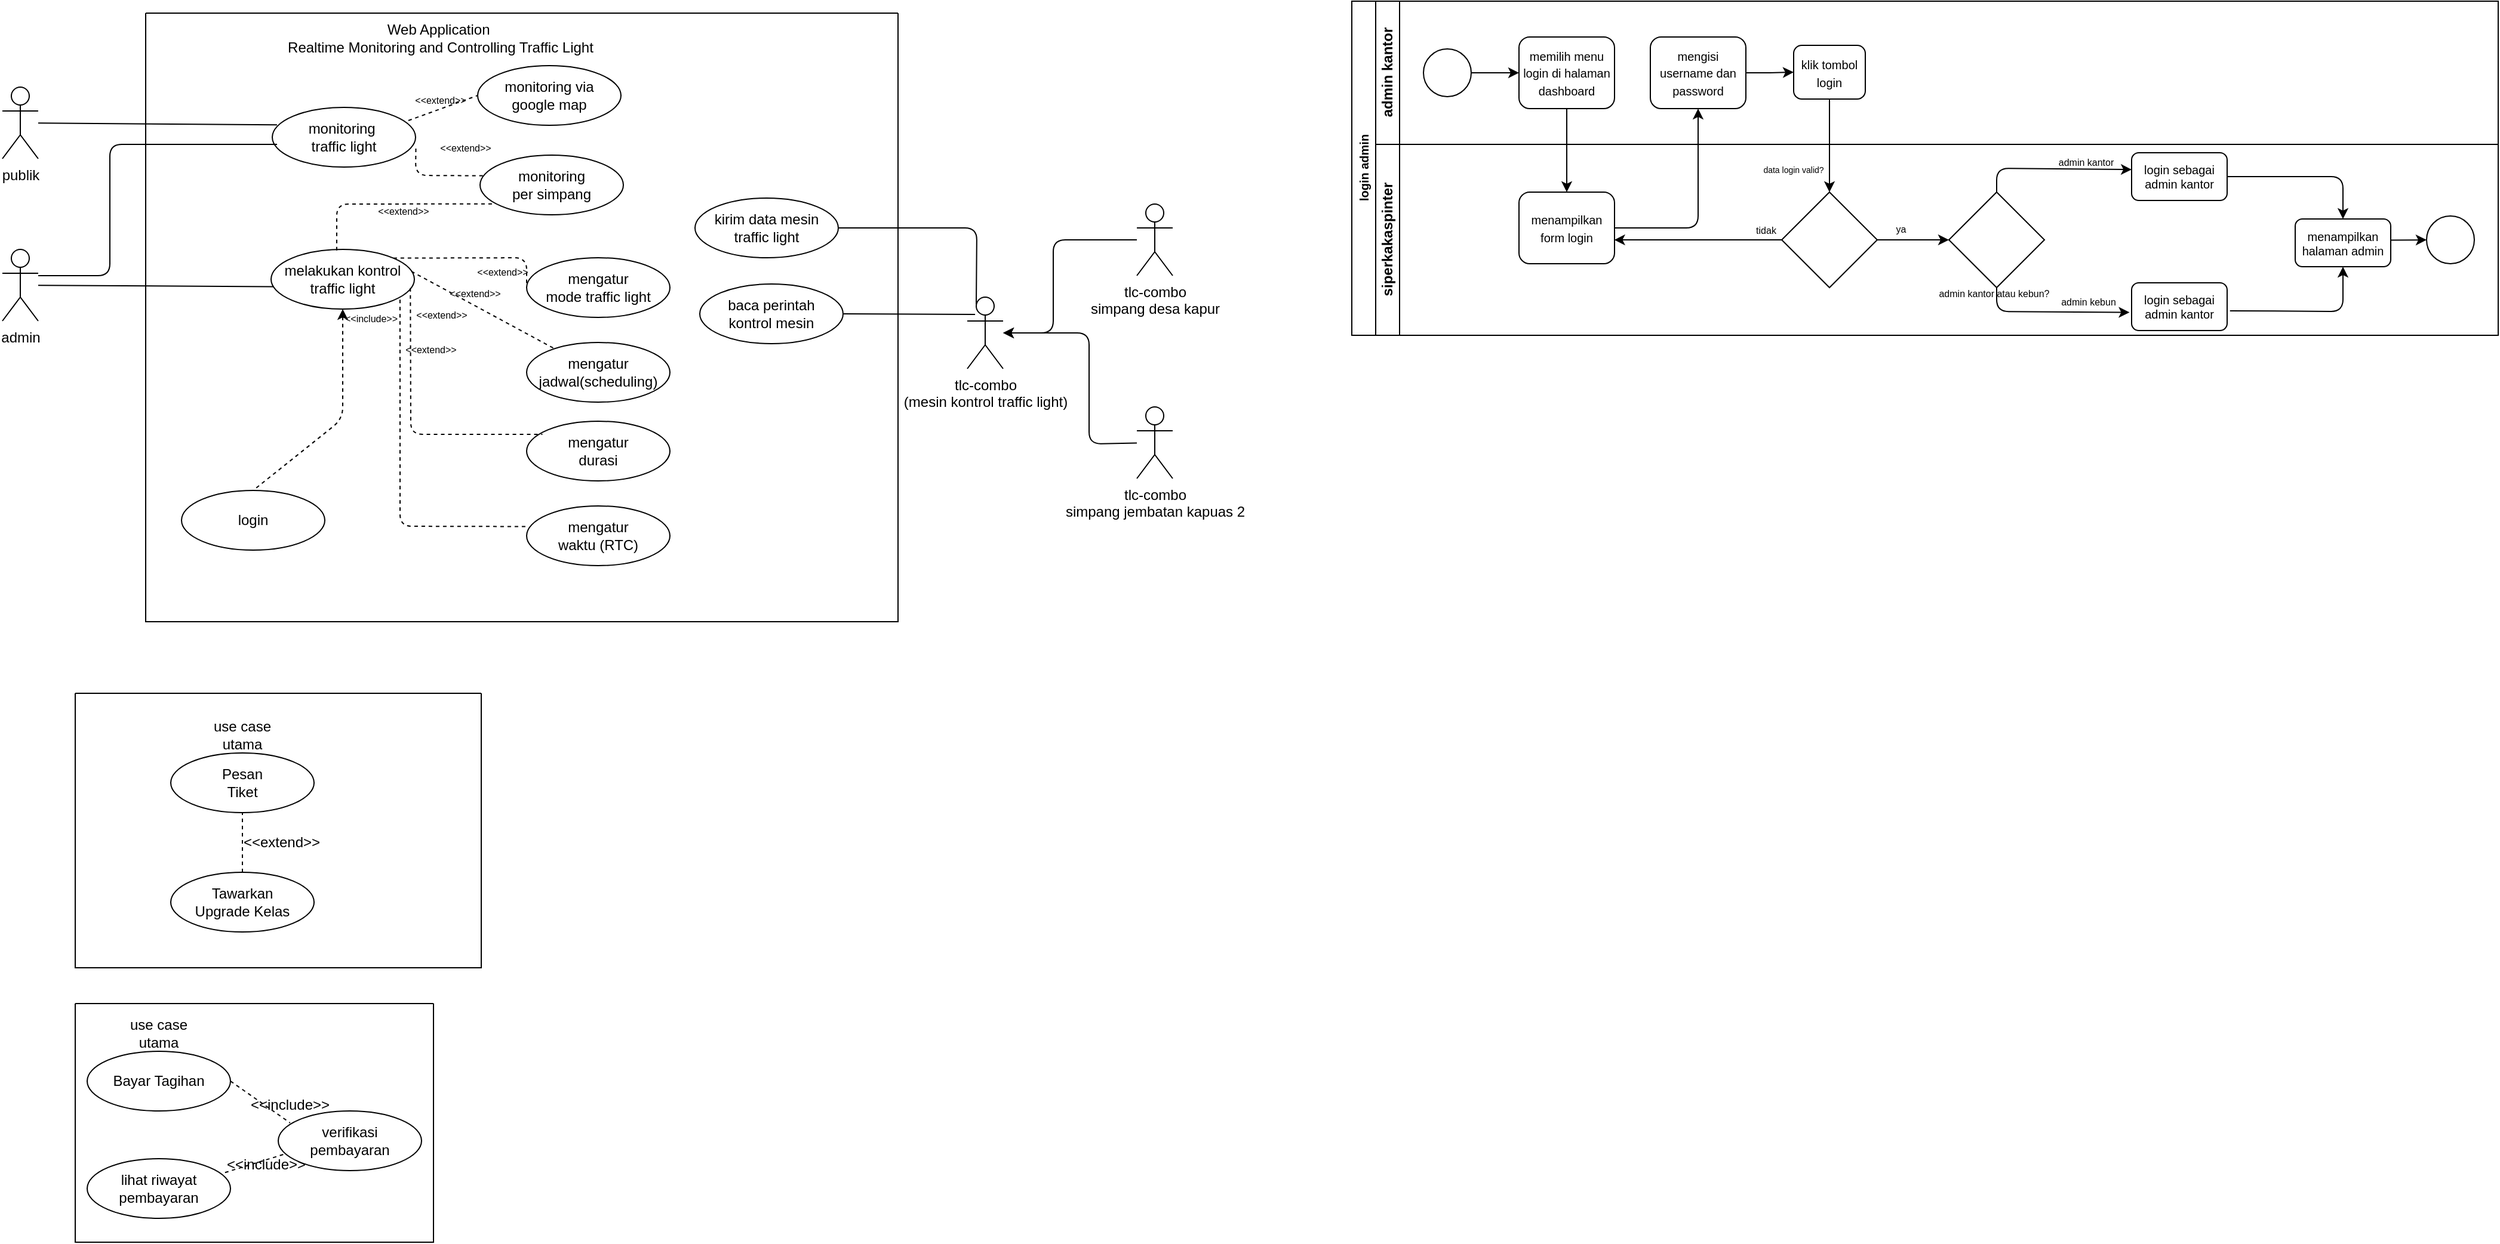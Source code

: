 <mxfile version="24.7.8">
  <diagram name="Page-1" id="fMkuBY3DzN7pvkopR0qA">
    <mxGraphModel dx="353" dy="716" grid="1" gridSize="10" guides="1" tooltips="1" connect="1" arrows="1" fold="1" page="1" pageScale="1" pageWidth="850" pageHeight="1100" math="0" shadow="0">
      <root>
        <mxCell id="0" />
        <mxCell id="1" parent="0" />
        <mxCell id="bJwC49n2kLytIpeOi1GN-2" value="" style="swimlane;startSize=0;" vertex="1" parent="1">
          <mxGeometry x="230" y="100" width="630" height="510" as="geometry">
            <mxRectangle x="180" y="160" width="50" height="40" as="alternateBounds" />
          </mxGeometry>
        </mxCell>
        <mxCell id="bJwC49n2kLytIpeOi1GN-4" value="monitoring&amp;nbsp;&lt;div&gt;traffic light&lt;/div&gt;" style="ellipse;whiteSpace=wrap;html=1;" vertex="1" parent="bJwC49n2kLytIpeOi1GN-2">
          <mxGeometry x="106" y="79" width="120" height="50" as="geometry" />
        </mxCell>
        <mxCell id="bJwC49n2kLytIpeOi1GN-7" value="login" style="ellipse;whiteSpace=wrap;html=1;" vertex="1" parent="bJwC49n2kLytIpeOi1GN-2">
          <mxGeometry x="30" y="400" width="120" height="50" as="geometry" />
        </mxCell>
        <mxCell id="bJwC49n2kLytIpeOi1GN-9" value="melakukan kontrol&lt;div&gt;traffic light&lt;/div&gt;" style="ellipse;whiteSpace=wrap;html=1;" vertex="1" parent="bJwC49n2kLytIpeOi1GN-2">
          <mxGeometry x="105" y="198" width="120" height="50" as="geometry" />
        </mxCell>
        <mxCell id="bJwC49n2kLytIpeOi1GN-10" value="" style="endArrow=none;dashed=1;html=1;rounded=1;exitX=0.5;exitY=1;exitDx=0;exitDy=0;entryX=0.5;entryY=0;entryDx=0;entryDy=0;startArrow=classic;startFill=1;curved=0;" edge="1" parent="bJwC49n2kLytIpeOi1GN-2" source="bJwC49n2kLytIpeOi1GN-9" target="bJwC49n2kLytIpeOi1GN-7">
          <mxGeometry width="50" height="50" relative="1" as="geometry">
            <mxPoint x="169.36" y="303.75" as="sourcePoint" />
            <mxPoint x="169.64" y="207.35" as="targetPoint" />
            <Array as="points">
              <mxPoint x="165" y="340" />
            </Array>
          </mxGeometry>
        </mxCell>
        <mxCell id="bJwC49n2kLytIpeOi1GN-11" value="&amp;lt;&amp;lt;include&amp;gt;&amp;gt;" style="text;html=1;align=center;verticalAlign=middle;whiteSpace=wrap;rounded=0;fontSize=8;" vertex="1" parent="bJwC49n2kLytIpeOi1GN-2">
          <mxGeometry x="159" y="251" width="60" height="10" as="geometry" />
        </mxCell>
        <mxCell id="bJwC49n2kLytIpeOi1GN-45" value="mengatur&lt;div&gt;mode traffic light&lt;/div&gt;" style="ellipse;whiteSpace=wrap;html=1;" vertex="1" parent="bJwC49n2kLytIpeOi1GN-2">
          <mxGeometry x="319" y="205" width="120" height="50" as="geometry" />
        </mxCell>
        <mxCell id="bJwC49n2kLytIpeOi1GN-46" value="mengatur&lt;div&gt;jadwal(scheduling)&lt;/div&gt;" style="ellipse;whiteSpace=wrap;html=1;" vertex="1" parent="bJwC49n2kLytIpeOi1GN-2">
          <mxGeometry x="319" y="276" width="120" height="50" as="geometry" />
        </mxCell>
        <mxCell id="bJwC49n2kLytIpeOi1GN-47" value="mengatur&lt;div&gt;durasi&lt;/div&gt;" style="ellipse;whiteSpace=wrap;html=1;" vertex="1" parent="bJwC49n2kLytIpeOi1GN-2">
          <mxGeometry x="319" y="342" width="120" height="50" as="geometry" />
        </mxCell>
        <mxCell id="bJwC49n2kLytIpeOi1GN-48" value="mengatur&lt;div&gt;waktu (RTC)&lt;/div&gt;" style="ellipse;whiteSpace=wrap;html=1;" vertex="1" parent="bJwC49n2kLytIpeOi1GN-2">
          <mxGeometry x="319" y="413" width="120" height="50" as="geometry" />
        </mxCell>
        <mxCell id="bJwC49n2kLytIpeOi1GN-49" value="" style="endArrow=none;dashed=1;html=1;rounded=1;entryX=0;entryY=0.5;entryDx=0;entryDy=0;exitX=1;exitY=0;exitDx=0;exitDy=0;curved=0;" edge="1" parent="bJwC49n2kLytIpeOi1GN-2" source="bJwC49n2kLytIpeOi1GN-9" target="bJwC49n2kLytIpeOi1GN-45">
          <mxGeometry width="50" height="50" relative="1" as="geometry">
            <mxPoint x="209" y="354" as="sourcePoint" />
            <mxPoint x="259" y="304" as="targetPoint" />
            <Array as="points">
              <mxPoint x="319" y="205" />
            </Array>
          </mxGeometry>
        </mxCell>
        <mxCell id="bJwC49n2kLytIpeOi1GN-50" value="&amp;lt;&amp;lt;extend&amp;gt;&amp;gt;" style="text;html=1;align=center;verticalAlign=middle;whiteSpace=wrap;rounded=0;fontSize=8;" vertex="1" parent="bJwC49n2kLytIpeOi1GN-2">
          <mxGeometry x="269" y="212" width="60" height="10" as="geometry" />
        </mxCell>
        <mxCell id="bJwC49n2kLytIpeOi1GN-51" value="" style="endArrow=none;dashed=1;html=1;rounded=1;exitX=0.458;exitY=0.018;exitDx=0;exitDy=0;exitPerimeter=0;entryX=0.099;entryY=0.817;entryDx=0;entryDy=0;entryPerimeter=0;curved=0;" edge="1" parent="bJwC49n2kLytIpeOi1GN-2" source="bJwC49n2kLytIpeOi1GN-9" target="bJwC49n2kLytIpeOi1GN-96">
          <mxGeometry width="50" height="50" relative="1" as="geometry">
            <mxPoint x="217" y="186" as="sourcePoint" />
            <mxPoint x="329" y="129" as="targetPoint" />
            <Array as="points">
              <mxPoint x="160" y="160" />
            </Array>
          </mxGeometry>
        </mxCell>
        <mxCell id="bJwC49n2kLytIpeOi1GN-52" value="&amp;lt;&amp;lt;extend&amp;gt;&amp;gt;" style="text;html=1;align=center;verticalAlign=middle;whiteSpace=wrap;rounded=0;fontSize=8;" vertex="1" parent="bJwC49n2kLytIpeOi1GN-2">
          <mxGeometry x="186" y="161" width="60" height="10" as="geometry" />
        </mxCell>
        <mxCell id="bJwC49n2kLytIpeOi1GN-53" value="" style="endArrow=none;dashed=1;html=1;rounded=0;exitX=0.979;exitY=0.368;exitDx=0;exitDy=0;exitPerimeter=0;" edge="1" parent="bJwC49n2kLytIpeOi1GN-2" source="bJwC49n2kLytIpeOi1GN-9" target="bJwC49n2kLytIpeOi1GN-46">
          <mxGeometry width="50" height="50" relative="1" as="geometry">
            <mxPoint x="217" y="186" as="sourcePoint" />
            <mxPoint x="329" y="129" as="targetPoint" />
          </mxGeometry>
        </mxCell>
        <mxCell id="bJwC49n2kLytIpeOi1GN-54" value="" style="endArrow=none;dashed=1;html=1;rounded=1;exitX=0.972;exitY=0.648;exitDx=0;exitDy=0;exitPerimeter=0;entryX=0.11;entryY=0.219;entryDx=0;entryDy=0;entryPerimeter=0;curved=0;" edge="1" parent="bJwC49n2kLytIpeOi1GN-2" source="bJwC49n2kLytIpeOi1GN-9" target="bJwC49n2kLytIpeOi1GN-47">
          <mxGeometry width="50" height="50" relative="1" as="geometry">
            <mxPoint x="232" y="197" as="sourcePoint" />
            <mxPoint x="331" y="208" as="targetPoint" />
            <Array as="points">
              <mxPoint x="222" y="353" />
            </Array>
          </mxGeometry>
        </mxCell>
        <mxCell id="bJwC49n2kLytIpeOi1GN-55" value="" style="endArrow=none;dashed=1;html=1;rounded=1;exitX=0.908;exitY=0.842;exitDx=0;exitDy=0;exitPerimeter=0;entryX=0.017;entryY=0.345;entryDx=0;entryDy=0;entryPerimeter=0;curved=0;" edge="1" parent="bJwC49n2kLytIpeOi1GN-2">
          <mxGeometry width="50" height="50" relative="1" as="geometry">
            <mxPoint x="212.96" y="240.1" as="sourcePoint" />
            <mxPoint x="320.04" y="430.25" as="targetPoint" />
            <Array as="points">
              <mxPoint x="213" y="430" />
            </Array>
          </mxGeometry>
        </mxCell>
        <mxCell id="bJwC49n2kLytIpeOi1GN-56" value="&amp;lt;&amp;lt;extend&amp;gt;&amp;gt;" style="text;html=1;align=center;verticalAlign=middle;whiteSpace=wrap;rounded=0;fontSize=8;" vertex="1" parent="bJwC49n2kLytIpeOi1GN-2">
          <mxGeometry x="246" y="230" width="60" height="10" as="geometry" />
        </mxCell>
        <mxCell id="bJwC49n2kLytIpeOi1GN-57" value="&amp;lt;&amp;lt;extend&amp;gt;&amp;gt;" style="text;html=1;align=center;verticalAlign=middle;whiteSpace=wrap;rounded=0;fontSize=8;" vertex="1" parent="bJwC49n2kLytIpeOi1GN-2">
          <mxGeometry x="218" y="248" width="60" height="10" as="geometry" />
        </mxCell>
        <mxCell id="bJwC49n2kLytIpeOi1GN-58" value="&amp;lt;&amp;lt;extend&amp;gt;&amp;gt;" style="text;html=1;align=center;verticalAlign=middle;whiteSpace=wrap;rounded=0;fontSize=8;" vertex="1" parent="bJwC49n2kLytIpeOi1GN-2">
          <mxGeometry x="209" y="277" width="60" height="10" as="geometry" />
        </mxCell>
        <mxCell id="bJwC49n2kLytIpeOi1GN-94" value="Web Application&amp;nbsp;&lt;div&gt;Realtime Monitoring and Controlling Traffic Light&lt;/div&gt;" style="text;html=1;align=center;verticalAlign=middle;whiteSpace=wrap;rounded=0;" vertex="1" parent="bJwC49n2kLytIpeOi1GN-2">
          <mxGeometry x="101" y="6" width="292" height="30" as="geometry" />
        </mxCell>
        <mxCell id="bJwC49n2kLytIpeOi1GN-95" value="monitoring via&lt;div&gt;google map&lt;/div&gt;" style="ellipse;whiteSpace=wrap;html=1;" vertex="1" parent="bJwC49n2kLytIpeOi1GN-2">
          <mxGeometry x="278" y="44" width="120" height="50" as="geometry" />
        </mxCell>
        <mxCell id="bJwC49n2kLytIpeOi1GN-96" value="monitoring&lt;div&gt;per simpang&lt;/div&gt;" style="ellipse;whiteSpace=wrap;html=1;" vertex="1" parent="bJwC49n2kLytIpeOi1GN-2">
          <mxGeometry x="280" y="119" width="120" height="50" as="geometry" />
        </mxCell>
        <mxCell id="bJwC49n2kLytIpeOi1GN-101" value="" style="endArrow=none;dashed=1;html=1;rounded=0;entryX=0;entryY=0.5;entryDx=0;entryDy=0;exitX=0.95;exitY=0.22;exitDx=0;exitDy=0;exitPerimeter=0;" edge="1" parent="bJwC49n2kLytIpeOi1GN-2" source="bJwC49n2kLytIpeOi1GN-4" target="bJwC49n2kLytIpeOi1GN-95">
          <mxGeometry width="50" height="50" relative="1" as="geometry">
            <mxPoint x="210" y="100" as="sourcePoint" />
            <mxPoint x="260" y="50" as="targetPoint" />
          </mxGeometry>
        </mxCell>
        <mxCell id="bJwC49n2kLytIpeOi1GN-102" value="" style="endArrow=none;dashed=1;html=1;rounded=1;exitX=1.002;exitY=0.689;exitDx=0;exitDy=0;exitPerimeter=0;entryX=0.025;entryY=0.346;entryDx=0;entryDy=0;entryPerimeter=0;curved=0;" edge="1" parent="bJwC49n2kLytIpeOi1GN-2" source="bJwC49n2kLytIpeOi1GN-4" target="bJwC49n2kLytIpeOi1GN-96">
          <mxGeometry width="50" height="50" relative="1" as="geometry">
            <mxPoint x="170" y="209" as="sourcePoint" />
            <mxPoint x="290" y="159" as="targetPoint" />
            <Array as="points">
              <mxPoint x="226" y="136" />
            </Array>
          </mxGeometry>
        </mxCell>
        <mxCell id="bJwC49n2kLytIpeOi1GN-103" value="&amp;lt;&amp;lt;extend&amp;gt;&amp;gt;" style="text;html=1;align=center;verticalAlign=middle;whiteSpace=wrap;rounded=0;fontSize=8;" vertex="1" parent="bJwC49n2kLytIpeOi1GN-2">
          <mxGeometry x="217" y="68" width="60" height="10" as="geometry" />
        </mxCell>
        <mxCell id="bJwC49n2kLytIpeOi1GN-104" value="&amp;lt;&amp;lt;extend&amp;gt;&amp;gt;" style="text;html=1;align=center;verticalAlign=middle;whiteSpace=wrap;rounded=0;fontSize=8;" vertex="1" parent="bJwC49n2kLytIpeOi1GN-2">
          <mxGeometry x="238" y="108" width="60" height="10" as="geometry" />
        </mxCell>
        <mxCell id="bJwC49n2kLytIpeOi1GN-105" value="kirim data mesin&lt;div&gt;traffic light&lt;/div&gt;" style="ellipse;whiteSpace=wrap;html=1;" vertex="1" parent="bJwC49n2kLytIpeOi1GN-2">
          <mxGeometry x="460" y="155" width="120" height="50" as="geometry" />
        </mxCell>
        <mxCell id="bJwC49n2kLytIpeOi1GN-106" value="baca perintah&lt;div&gt;kontrol mesin&lt;/div&gt;" style="ellipse;whiteSpace=wrap;html=1;" vertex="1" parent="bJwC49n2kLytIpeOi1GN-2">
          <mxGeometry x="464" y="227" width="120" height="50" as="geometry" />
        </mxCell>
        <mxCell id="bJwC49n2kLytIpeOi1GN-3" value="admin" style="shape=umlActor;verticalLabelPosition=bottom;verticalAlign=top;html=1;outlineConnect=0;" vertex="1" parent="1">
          <mxGeometry x="110" y="298" width="30" height="60" as="geometry" />
        </mxCell>
        <mxCell id="bJwC49n2kLytIpeOi1GN-6" value="" style="endArrow=none;html=1;rounded=1;curved=0;" edge="1" parent="1">
          <mxGeometry width="50" height="50" relative="1" as="geometry">
            <mxPoint x="140" y="320" as="sourcePoint" />
            <mxPoint x="340" y="210" as="targetPoint" />
            <Array as="points">
              <mxPoint x="200" y="320" />
              <mxPoint x="200" y="210" />
            </Array>
          </mxGeometry>
        </mxCell>
        <mxCell id="bJwC49n2kLytIpeOi1GN-8" value="" style="endArrow=none;html=1;rounded=0;entryX=0.015;entryY=0.625;entryDx=0;entryDy=0;entryPerimeter=0;" edge="1" parent="1" source="bJwC49n2kLytIpeOi1GN-3" target="bJwC49n2kLytIpeOi1GN-9">
          <mxGeometry width="50" height="50" relative="1" as="geometry">
            <mxPoint x="240" y="310" as="sourcePoint" />
            <mxPoint x="290" y="260" as="targetPoint" />
          </mxGeometry>
        </mxCell>
        <mxCell id="bJwC49n2kLytIpeOi1GN-34" value="" style="swimlane;startSize=0;" vertex="1" parent="1">
          <mxGeometry x="171" y="930" width="300" height="200" as="geometry" />
        </mxCell>
        <mxCell id="bJwC49n2kLytIpeOi1GN-20" value="verifikasi&lt;div&gt;pembayaran&lt;/div&gt;" style="ellipse;whiteSpace=wrap;html=1;" vertex="1" parent="bJwC49n2kLytIpeOi1GN-34">
          <mxGeometry x="170" y="90" width="120" height="50" as="geometry" />
        </mxCell>
        <mxCell id="bJwC49n2kLytIpeOi1GN-21" value="lihat riwayat&lt;div&gt;pembayaran&lt;/div&gt;" style="ellipse;whiteSpace=wrap;html=1;" vertex="1" parent="bJwC49n2kLytIpeOi1GN-34">
          <mxGeometry x="10" y="130" width="120" height="50" as="geometry" />
        </mxCell>
        <mxCell id="bJwC49n2kLytIpeOi1GN-27" value="" style="endArrow=none;dashed=1;html=1;rounded=0;exitX=0.962;exitY=0.232;exitDx=0;exitDy=0;entryX=0.038;entryY=0.728;entryDx=0;entryDy=0;entryPerimeter=0;exitPerimeter=0;" edge="1" parent="bJwC49n2kLytIpeOi1GN-34" source="bJwC49n2kLytIpeOi1GN-21" target="bJwC49n2kLytIpeOi1GN-20">
          <mxGeometry width="50" height="50" relative="1" as="geometry">
            <mxPoint x="-180" y="-75" as="sourcePoint" />
            <mxPoint x="-120" y="-55" as="targetPoint" />
          </mxGeometry>
        </mxCell>
        <mxCell id="bJwC49n2kLytIpeOi1GN-19" value="Bayar Tagihan" style="ellipse;whiteSpace=wrap;html=1;" vertex="1" parent="bJwC49n2kLytIpeOi1GN-34">
          <mxGeometry x="10" y="40" width="120" height="50" as="geometry" />
        </mxCell>
        <mxCell id="bJwC49n2kLytIpeOi1GN-25" value="" style="endArrow=none;dashed=1;html=1;rounded=0;exitX=1;exitY=0.5;exitDx=0;exitDy=0;entryX=0.083;entryY=0.2;entryDx=0;entryDy=0;entryPerimeter=0;" edge="1" parent="bJwC49n2kLytIpeOi1GN-34" source="bJwC49n2kLytIpeOi1GN-19" target="bJwC49n2kLytIpeOi1GN-20">
          <mxGeometry width="50" height="50" relative="1" as="geometry">
            <mxPoint x="-130" y="-70" as="sourcePoint" />
            <mxPoint x="-80" y="-75" as="targetPoint" />
          </mxGeometry>
        </mxCell>
        <mxCell id="bJwC49n2kLytIpeOi1GN-26" value="&amp;lt;&amp;lt;include&amp;gt;&amp;gt;" style="text;html=1;align=center;verticalAlign=middle;whiteSpace=wrap;rounded=0;" vertex="1" parent="bJwC49n2kLytIpeOi1GN-34">
          <mxGeometry x="150" y="70" width="60" height="30" as="geometry" />
        </mxCell>
        <mxCell id="bJwC49n2kLytIpeOi1GN-28" value="&amp;lt;&amp;lt;include&amp;gt;&amp;gt;" style="text;html=1;align=center;verticalAlign=middle;whiteSpace=wrap;rounded=0;" vertex="1" parent="bJwC49n2kLytIpeOi1GN-34">
          <mxGeometry x="130" y="120" width="60" height="30" as="geometry" />
        </mxCell>
        <mxCell id="bJwC49n2kLytIpeOi1GN-22" value="use case utama" style="text;html=1;align=center;verticalAlign=middle;whiteSpace=wrap;rounded=0;" vertex="1" parent="bJwC49n2kLytIpeOi1GN-34">
          <mxGeometry x="40" y="10" width="60" height="30" as="geometry" />
        </mxCell>
        <mxCell id="bJwC49n2kLytIpeOi1GN-35" value="" style="swimlane;startSize=0;" vertex="1" parent="1">
          <mxGeometry x="171" y="670" width="340" height="230" as="geometry" />
        </mxCell>
        <mxCell id="bJwC49n2kLytIpeOi1GN-29" value="Pesan&lt;div&gt;Tiket&lt;/div&gt;" style="ellipse;whiteSpace=wrap;html=1;" vertex="1" parent="bJwC49n2kLytIpeOi1GN-35">
          <mxGeometry x="80" y="50" width="120" height="50" as="geometry" />
        </mxCell>
        <mxCell id="bJwC49n2kLytIpeOi1GN-30" value="Tawarkan&lt;div&gt;Upgrade Kelas&lt;/div&gt;" style="ellipse;whiteSpace=wrap;html=1;" vertex="1" parent="bJwC49n2kLytIpeOi1GN-35">
          <mxGeometry x="80" y="150" width="120" height="50" as="geometry" />
        </mxCell>
        <mxCell id="bJwC49n2kLytIpeOi1GN-31" value="use case utama" style="text;html=1;align=center;verticalAlign=middle;whiteSpace=wrap;rounded=0;" vertex="1" parent="bJwC49n2kLytIpeOi1GN-35">
          <mxGeometry x="110" y="20" width="60" height="30" as="geometry" />
        </mxCell>
        <mxCell id="bJwC49n2kLytIpeOi1GN-32" value="" style="endArrow=none;dashed=1;html=1;rounded=0;exitX=0.5;exitY=0;exitDx=0;exitDy=0;entryX=0.5;entryY=1;entryDx=0;entryDy=0;" edge="1" parent="bJwC49n2kLytIpeOi1GN-35" source="bJwC49n2kLytIpeOi1GN-30" target="bJwC49n2kLytIpeOi1GN-29">
          <mxGeometry width="50" height="50" relative="1" as="geometry">
            <mxPoint x="130" y="146" as="sourcePoint" />
            <mxPoint x="200" y="100" as="targetPoint" />
          </mxGeometry>
        </mxCell>
        <mxCell id="bJwC49n2kLytIpeOi1GN-33" value="&amp;lt;&amp;lt;extend&amp;gt;&amp;gt;" style="text;html=1;align=center;verticalAlign=middle;whiteSpace=wrap;rounded=0;" vertex="1" parent="bJwC49n2kLytIpeOi1GN-35">
          <mxGeometry x="143" y="110" width="60" height="30" as="geometry" />
        </mxCell>
        <mxCell id="bJwC49n2kLytIpeOi1GN-59" value="publik" style="shape=umlActor;verticalLabelPosition=bottom;verticalAlign=top;html=1;outlineConnect=0;" vertex="1" parent="1">
          <mxGeometry x="110" y="162" width="30" height="60" as="geometry" />
        </mxCell>
        <mxCell id="bJwC49n2kLytIpeOi1GN-60" value="" style="endArrow=none;html=1;rounded=0;entryX=0.033;entryY=0.292;entryDx=0;entryDy=0;entryPerimeter=0;" edge="1" parent="1" source="bJwC49n2kLytIpeOi1GN-59" target="bJwC49n2kLytIpeOi1GN-4">
          <mxGeometry width="50" height="50" relative="1" as="geometry">
            <mxPoint x="190" y="290" as="sourcePoint" />
            <mxPoint x="240" y="240" as="targetPoint" />
          </mxGeometry>
        </mxCell>
        <mxCell id="bJwC49n2kLytIpeOi1GN-61" value="login admin" style="swimlane;html=1;childLayout=stackLayout;resizeParent=1;resizeParentMax=0;horizontal=0;startSize=20;horizontalStack=0;fontSize=10;" vertex="1" parent="1">
          <mxGeometry x="1240" y="90" width="960" height="280" as="geometry" />
        </mxCell>
        <mxCell id="bJwC49n2kLytIpeOi1GN-62" value="" style="edgeStyle=orthogonalEdgeStyle;rounded=0;orthogonalLoop=1;jettySize=auto;html=1;endArrow=classic;endFill=1;" edge="1" parent="bJwC49n2kLytIpeOi1GN-61" source="bJwC49n2kLytIpeOi1GN-66" target="bJwC49n2kLytIpeOi1GN-71">
          <mxGeometry relative="1" as="geometry" />
        </mxCell>
        <mxCell id="bJwC49n2kLytIpeOi1GN-63" value="admin kantor" style="swimlane;html=1;startSize=20;horizontal=0;" vertex="1" parent="bJwC49n2kLytIpeOi1GN-61">
          <mxGeometry x="20" width="940" height="120" as="geometry" />
        </mxCell>
        <mxCell id="bJwC49n2kLytIpeOi1GN-64" value="" style="edgeStyle=orthogonalEdgeStyle;rounded=0;orthogonalLoop=1;jettySize=auto;html=1;" edge="1" parent="bJwC49n2kLytIpeOi1GN-63" source="bJwC49n2kLytIpeOi1GN-65" target="bJwC49n2kLytIpeOi1GN-66">
          <mxGeometry relative="1" as="geometry" />
        </mxCell>
        <mxCell id="bJwC49n2kLytIpeOi1GN-65" value="" style="ellipse;whiteSpace=wrap;html=1;" vertex="1" parent="bJwC49n2kLytIpeOi1GN-63">
          <mxGeometry x="40" y="40" width="40" height="40" as="geometry" />
        </mxCell>
        <mxCell id="bJwC49n2kLytIpeOi1GN-66" value="&lt;font style=&quot;font-size: 10px;&quot;&gt;memilih menu login di halaman dashboard&lt;/font&gt;" style="rounded=1;whiteSpace=wrap;html=1;fontFamily=Helvetica;fontSize=12;fontColor=#000000;align=center;" vertex="1" parent="bJwC49n2kLytIpeOi1GN-63">
          <mxGeometry x="120" y="30" width="80" height="60" as="geometry" />
        </mxCell>
        <mxCell id="bJwC49n2kLytIpeOi1GN-67" value="" style="edgeStyle=orthogonalEdgeStyle;rounded=0;orthogonalLoop=1;jettySize=auto;html=1;" edge="1" parent="bJwC49n2kLytIpeOi1GN-63" source="bJwC49n2kLytIpeOi1GN-68" target="bJwC49n2kLytIpeOi1GN-69">
          <mxGeometry relative="1" as="geometry" />
        </mxCell>
        <mxCell id="bJwC49n2kLytIpeOi1GN-68" value="&lt;font style=&quot;font-size: 10px;&quot;&gt;mengisi username dan password&lt;/font&gt;" style="rounded=1;whiteSpace=wrap;html=1;fontColor=#000000;" vertex="1" parent="bJwC49n2kLytIpeOi1GN-63">
          <mxGeometry x="230" y="30" width="80" height="60" as="geometry" />
        </mxCell>
        <mxCell id="bJwC49n2kLytIpeOi1GN-69" value="&lt;font style=&quot;font-size: 10px;&quot;&gt;klik tombol login&lt;/font&gt;" style="whiteSpace=wrap;html=1;fontColor=#000000;rounded=1;" vertex="1" parent="bJwC49n2kLytIpeOi1GN-63">
          <mxGeometry x="350" y="37" width="60" height="45" as="geometry" />
        </mxCell>
        <mxCell id="bJwC49n2kLytIpeOi1GN-70" value="siperkakaspinter" style="swimlane;html=1;startSize=20;horizontal=0;" vertex="1" parent="bJwC49n2kLytIpeOi1GN-61">
          <mxGeometry x="20" y="120" width="940" height="160" as="geometry" />
        </mxCell>
        <mxCell id="bJwC49n2kLytIpeOi1GN-71" value="&lt;font style=&quot;font-size: 10px;&quot;&gt;menampilkan form login&lt;/font&gt;" style="rounded=1;whiteSpace=wrap;html=1;fontFamily=Helvetica;fontSize=12;fontColor=#000000;align=center;" vertex="1" parent="bJwC49n2kLytIpeOi1GN-70">
          <mxGeometry x="120" y="40" width="80" height="60" as="geometry" />
        </mxCell>
        <mxCell id="bJwC49n2kLytIpeOi1GN-72" value="" style="edgeStyle=orthogonalEdgeStyle;rounded=0;orthogonalLoop=1;jettySize=auto;html=1;entryX=0.997;entryY=0.667;entryDx=0;entryDy=0;entryPerimeter=0;" edge="1" parent="bJwC49n2kLytIpeOi1GN-70" source="bJwC49n2kLytIpeOi1GN-74" target="bJwC49n2kLytIpeOi1GN-71">
          <mxGeometry relative="1" as="geometry">
            <mxPoint x="280" y="80" as="targetPoint" />
          </mxGeometry>
        </mxCell>
        <mxCell id="bJwC49n2kLytIpeOi1GN-73" value="" style="edgeStyle=orthogonalEdgeStyle;rounded=0;orthogonalLoop=1;jettySize=auto;html=1;" edge="1" parent="bJwC49n2kLytIpeOi1GN-70" source="bJwC49n2kLytIpeOi1GN-74" target="bJwC49n2kLytIpeOi1GN-79">
          <mxGeometry relative="1" as="geometry" />
        </mxCell>
        <mxCell id="bJwC49n2kLytIpeOi1GN-74" value="" style="rhombus;whiteSpace=wrap;html=1;fontColor=#000000;rounded=0;" vertex="1" parent="bJwC49n2kLytIpeOi1GN-70">
          <mxGeometry x="340" y="40" width="80" height="80" as="geometry" />
        </mxCell>
        <mxCell id="bJwC49n2kLytIpeOi1GN-75" value="&lt;font style=&quot;font-size: 7px;&quot;&gt;data login valid?&lt;/font&gt;" style="text;html=1;align=center;verticalAlign=middle;whiteSpace=wrap;rounded=0;" vertex="1" parent="bJwC49n2kLytIpeOi1GN-70">
          <mxGeometry x="320" y="10" width="60" height="20" as="geometry" />
        </mxCell>
        <mxCell id="bJwC49n2kLytIpeOi1GN-76" value="&lt;font style=&quot;font-size: 8px;&quot;&gt;tidak&lt;/font&gt;" style="text;html=1;align=center;verticalAlign=middle;whiteSpace=wrap;rounded=0;" vertex="1" parent="bJwC49n2kLytIpeOi1GN-70">
          <mxGeometry x="307" y="63" width="40" height="15" as="geometry" />
        </mxCell>
        <mxCell id="bJwC49n2kLytIpeOi1GN-77" value="&lt;font style=&quot;font-size: 8px;&quot;&gt;ya&lt;/font&gt;" style="text;html=1;align=center;verticalAlign=middle;whiteSpace=wrap;rounded=0;" vertex="1" parent="bJwC49n2kLytIpeOi1GN-70">
          <mxGeometry x="420" y="62.5" width="40" height="15" as="geometry" />
        </mxCell>
        <mxCell id="bJwC49n2kLytIpeOi1GN-78" value="menampilkan halaman admin" style="whiteSpace=wrap;html=1;fontColor=#000000;rounded=1;fontSize=10;" vertex="1" parent="bJwC49n2kLytIpeOi1GN-70">
          <mxGeometry x="770" y="62.5" width="80" height="40" as="geometry" />
        </mxCell>
        <mxCell id="bJwC49n2kLytIpeOi1GN-79" value="" style="rhombus;whiteSpace=wrap;html=1;fontColor=#000000;rounded=0;" vertex="1" parent="bJwC49n2kLytIpeOi1GN-70">
          <mxGeometry x="480" y="40" width="80" height="80" as="geometry" />
        </mxCell>
        <mxCell id="bJwC49n2kLytIpeOi1GN-80" value="" style="endArrow=classic;html=1;rounded=1;exitX=0.5;exitY=1;exitDx=0;exitDy=0;entryX=-0.022;entryY=0.62;entryDx=0;entryDy=0;entryPerimeter=0;curved=0;" edge="1" parent="bJwC49n2kLytIpeOi1GN-70" source="bJwC49n2kLytIpeOi1GN-79" target="bJwC49n2kLytIpeOi1GN-86">
          <mxGeometry width="50" height="50" relative="1" as="geometry">
            <mxPoint x="520" y="150" as="sourcePoint" />
            <mxPoint x="630" y="140" as="targetPoint" />
            <Array as="points">
              <mxPoint x="520" y="140" />
            </Array>
          </mxGeometry>
        </mxCell>
        <mxCell id="bJwC49n2kLytIpeOi1GN-81" value="&lt;font style=&quot;font-size: 8px;&quot;&gt;admin kantor atau kebun?&lt;/font&gt;" style="text;html=1;align=center;verticalAlign=middle;whiteSpace=wrap;rounded=0;fontSize=8;" vertex="1" parent="bJwC49n2kLytIpeOi1GN-70">
          <mxGeometry x="463" y="110" width="110" height="30" as="geometry" />
        </mxCell>
        <mxCell id="bJwC49n2kLytIpeOi1GN-82" value="" style="ellipse;whiteSpace=wrap;html=1;" vertex="1" parent="bJwC49n2kLytIpeOi1GN-70">
          <mxGeometry x="880" y="60" width="40" height="40" as="geometry" />
        </mxCell>
        <mxCell id="bJwC49n2kLytIpeOi1GN-83" value="" style="endArrow=classic;html=1;rounded=0;entryX=0;entryY=0.5;entryDx=0;entryDy=0;exitX=0.999;exitY=0.445;exitDx=0;exitDy=0;exitPerimeter=0;" edge="1" parent="bJwC49n2kLytIpeOi1GN-70" source="bJwC49n2kLytIpeOi1GN-78" target="bJwC49n2kLytIpeOi1GN-82">
          <mxGeometry width="50" height="50" relative="1" as="geometry">
            <mxPoint x="580" y="60" as="sourcePoint" />
            <mxPoint x="630" y="10" as="targetPoint" />
          </mxGeometry>
        </mxCell>
        <mxCell id="bJwC49n2kLytIpeOi1GN-84" value="&lt;font style=&quot;font-size: 8px;&quot;&gt;admin kantor&lt;/font&gt;" style="text;html=1;align=center;verticalAlign=middle;whiteSpace=wrap;rounded=0;fontSize=8;" vertex="1" parent="bJwC49n2kLytIpeOi1GN-70">
          <mxGeometry x="565" y="7" width="60" height="15" as="geometry" />
        </mxCell>
        <mxCell id="bJwC49n2kLytIpeOi1GN-85" value="login sebagai admin kantor" style="whiteSpace=wrap;html=1;fontColor=#000000;rounded=1;fontSize=10;" vertex="1" parent="bJwC49n2kLytIpeOi1GN-70">
          <mxGeometry x="633" y="7" width="80" height="40" as="geometry" />
        </mxCell>
        <mxCell id="bJwC49n2kLytIpeOi1GN-86" value="login sebagai admin kantor" style="whiteSpace=wrap;html=1;fontColor=#000000;rounded=1;fontSize=10;" vertex="1" parent="bJwC49n2kLytIpeOi1GN-70">
          <mxGeometry x="633" y="116" width="80" height="40" as="geometry" />
        </mxCell>
        <mxCell id="bJwC49n2kLytIpeOi1GN-87" value="" style="endArrow=classic;html=1;rounded=1;exitX=0.5;exitY=0;exitDx=0;exitDy=0;curved=0;entryX=0.001;entryY=0.352;entryDx=0;entryDy=0;entryPerimeter=0;" edge="1" parent="bJwC49n2kLytIpeOi1GN-70" source="bJwC49n2kLytIpeOi1GN-79" target="bJwC49n2kLytIpeOi1GN-85">
          <mxGeometry width="50" height="50" relative="1" as="geometry">
            <mxPoint x="522" y="-5" as="sourcePoint" />
            <mxPoint x="630" y="23" as="targetPoint" />
            <Array as="points">
              <mxPoint x="520" y="20" />
            </Array>
          </mxGeometry>
        </mxCell>
        <mxCell id="bJwC49n2kLytIpeOi1GN-88" value="&lt;font style=&quot;font-size: 8px;&quot;&gt;admin kebun&lt;/font&gt;" style="text;html=1;align=center;verticalAlign=middle;whiteSpace=wrap;rounded=0;fontSize=8;" vertex="1" parent="bJwC49n2kLytIpeOi1GN-70">
          <mxGeometry x="567" y="124.5" width="60" height="15" as="geometry" />
        </mxCell>
        <mxCell id="bJwC49n2kLytIpeOi1GN-89" value="" style="endArrow=classic;html=1;rounded=1;entryX=0.5;entryY=0;entryDx=0;entryDy=0;exitX=1;exitY=0.5;exitDx=0;exitDy=0;curved=0;" edge="1" parent="bJwC49n2kLytIpeOi1GN-70" source="bJwC49n2kLytIpeOi1GN-85" target="bJwC49n2kLytIpeOi1GN-78">
          <mxGeometry width="50" height="50" relative="1" as="geometry">
            <mxPoint x="600" y="170" as="sourcePoint" />
            <mxPoint x="650" y="120" as="targetPoint" />
            <Array as="points">
              <mxPoint x="810" y="27" />
            </Array>
          </mxGeometry>
        </mxCell>
        <mxCell id="bJwC49n2kLytIpeOi1GN-90" value="" style="endArrow=classic;html=1;rounded=1;entryX=0.5;entryY=1;entryDx=0;entryDy=0;exitX=1.03;exitY=0.586;exitDx=0;exitDy=0;exitPerimeter=0;curved=0;" edge="1" parent="bJwC49n2kLytIpeOi1GN-70" source="bJwC49n2kLytIpeOi1GN-86" target="bJwC49n2kLytIpeOi1GN-78">
          <mxGeometry width="50" height="50" relative="1" as="geometry">
            <mxPoint x="600" y="170" as="sourcePoint" />
            <mxPoint x="650" y="120" as="targetPoint" />
            <Array as="points">
              <mxPoint x="810" y="140" />
            </Array>
          </mxGeometry>
        </mxCell>
        <mxCell id="bJwC49n2kLytIpeOi1GN-91" value="" style="edgeStyle=orthogonalEdgeStyle;rounded=1;orthogonalLoop=1;jettySize=auto;html=1;curved=0;" edge="1" parent="bJwC49n2kLytIpeOi1GN-61" source="bJwC49n2kLytIpeOi1GN-71" target="bJwC49n2kLytIpeOi1GN-68">
          <mxGeometry relative="1" as="geometry" />
        </mxCell>
        <mxCell id="bJwC49n2kLytIpeOi1GN-92" value="" style="edgeStyle=orthogonalEdgeStyle;rounded=0;orthogonalLoop=1;jettySize=auto;html=1;" edge="1" parent="bJwC49n2kLytIpeOi1GN-61" source="bJwC49n2kLytIpeOi1GN-69" target="bJwC49n2kLytIpeOi1GN-74">
          <mxGeometry relative="1" as="geometry">
            <mxPoint x="400" y="160" as="targetPoint" />
          </mxGeometry>
        </mxCell>
        <mxCell id="bJwC49n2kLytIpeOi1GN-93" value="tlc-combo&lt;div&gt;(mesin kontrol traffic light)&lt;/div&gt;" style="shape=umlActor;verticalLabelPosition=bottom;verticalAlign=top;html=1;outlineConnect=0;" vertex="1" parent="1">
          <mxGeometry x="918" y="338" width="30" height="60" as="geometry" />
        </mxCell>
        <mxCell id="bJwC49n2kLytIpeOi1GN-107" value="" style="endArrow=none;html=1;rounded=1;entryX=0.25;entryY=0.1;entryDx=0;entryDy=0;entryPerimeter=0;exitX=1;exitY=0.5;exitDx=0;exitDy=0;curved=0;" edge="1" parent="1" source="bJwC49n2kLytIpeOi1GN-105" target="bJwC49n2kLytIpeOi1GN-93">
          <mxGeometry width="50" height="50" relative="1" as="geometry">
            <mxPoint x="710" y="460" as="sourcePoint" />
            <mxPoint x="760" y="410" as="targetPoint" />
            <Array as="points">
              <mxPoint x="926" y="280" />
            </Array>
          </mxGeometry>
        </mxCell>
        <mxCell id="bJwC49n2kLytIpeOi1GN-108" value="" style="endArrow=none;html=1;rounded=1;curved=0;exitX=1;exitY=0.5;exitDx=0;exitDy=0;entryX=0.218;entryY=0.242;entryDx=0;entryDy=0;entryPerimeter=0;" edge="1" parent="1" source="bJwC49n2kLytIpeOi1GN-106" target="bJwC49n2kLytIpeOi1GN-93">
          <mxGeometry width="50" height="50" relative="1" as="geometry">
            <mxPoint x="840" y="340" as="sourcePoint" />
            <mxPoint x="910" y="352" as="targetPoint" />
            <Array as="points" />
          </mxGeometry>
        </mxCell>
        <mxCell id="bJwC49n2kLytIpeOi1GN-113" value="tlc-combo&lt;div&gt;simpang desa kapur&lt;/div&gt;" style="shape=umlActor;verticalLabelPosition=bottom;verticalAlign=top;html=1;outlineConnect=0;" vertex="1" parent="1">
          <mxGeometry x="1060" y="260" width="30" height="60" as="geometry" />
        </mxCell>
        <mxCell id="bJwC49n2kLytIpeOi1GN-114" value="tlc-combo&lt;div&gt;simpang jembatan kapuas 2&lt;/div&gt;" style="shape=umlActor;verticalLabelPosition=bottom;verticalAlign=top;html=1;outlineConnect=0;" vertex="1" parent="1">
          <mxGeometry x="1060" y="430" width="30" height="60" as="geometry" />
        </mxCell>
        <mxCell id="bJwC49n2kLytIpeOi1GN-115" value="" style="endArrow=classic;html=1;rounded=1;curved=0;" edge="1" parent="1" source="bJwC49n2kLytIpeOi1GN-113" target="bJwC49n2kLytIpeOi1GN-93">
          <mxGeometry width="50" height="50" relative="1" as="geometry">
            <mxPoint x="970" y="430" as="sourcePoint" />
            <mxPoint x="950" y="370" as="targetPoint" />
            <Array as="points">
              <mxPoint x="990" y="290" />
              <mxPoint x="990" y="368" />
            </Array>
          </mxGeometry>
        </mxCell>
        <mxCell id="bJwC49n2kLytIpeOi1GN-116" value="" style="endArrow=classic;html=1;rounded=1;curved=0;" edge="1" parent="1" source="bJwC49n2kLytIpeOi1GN-114">
          <mxGeometry width="50" height="50" relative="1" as="geometry">
            <mxPoint x="1060" y="461" as="sourcePoint" />
            <mxPoint x="948" y="368" as="targetPoint" />
            <Array as="points">
              <mxPoint x="1020" y="461" />
              <mxPoint x="1020" y="368" />
            </Array>
          </mxGeometry>
        </mxCell>
      </root>
    </mxGraphModel>
  </diagram>
</mxfile>
